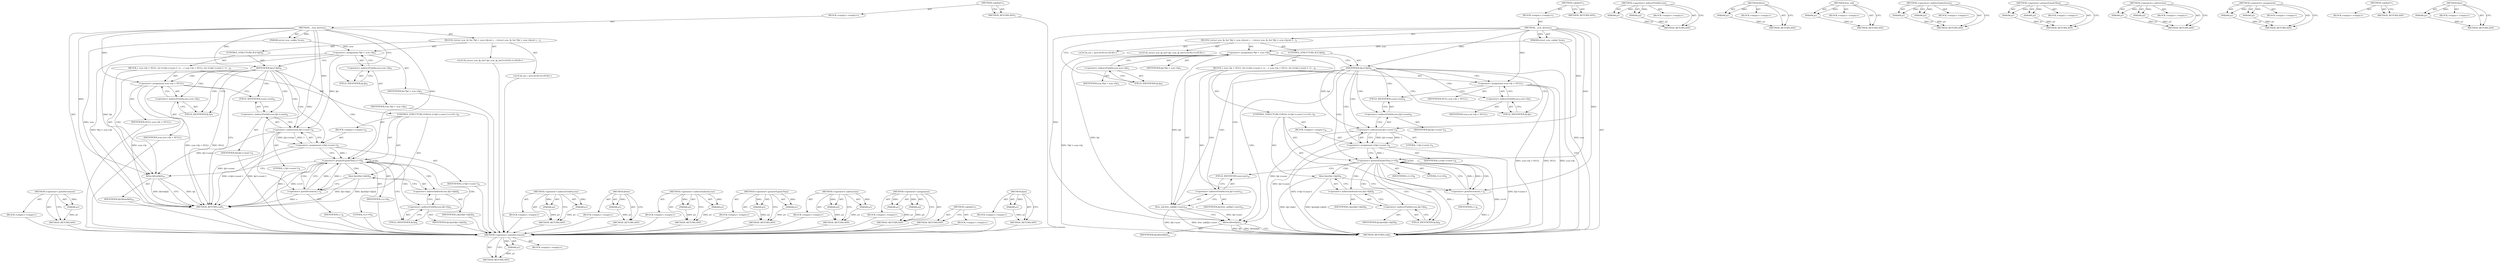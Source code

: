digraph "fput" {
vulnerable_89 [label=<(METHOD,&lt;operator&gt;.postDecrement)>];
vulnerable_90 [label=<(PARAM,p1)>];
vulnerable_91 [label=<(BLOCK,&lt;empty&gt;,&lt;empty&gt;)>];
vulnerable_92 [label=<(METHOD_RETURN,ANY)>];
vulnerable_6 [label=<(METHOD,&lt;global&gt;)<SUB>1</SUB>>];
vulnerable_7 [label=<(BLOCK,&lt;empty&gt;,&lt;empty&gt;)<SUB>1</SUB>>];
vulnerable_8 [label=<(METHOD,__scm_destroy)<SUB>1</SUB>>];
vulnerable_9 [label=<(PARAM,struct scm_cookie *scm)<SUB>1</SUB>>];
vulnerable_10 [label=<(BLOCK,{
	struct scm_fp_list *fpl = scm-&gt;fp;
	int i;

...,{
	struct scm_fp_list *fpl = scm-&gt;fp;
	int i;

...)<SUB>2</SUB>>];
vulnerable_11 [label="<(LOCAL,struct scm_fp_list* fpl: scm_fp_list*)<SUB>3</SUB>>"];
vulnerable_12 [label=<(&lt;operator&gt;.assignment,*fpl = scm-&gt;fp)<SUB>3</SUB>>];
vulnerable_13 [label=<(IDENTIFIER,fpl,*fpl = scm-&gt;fp)<SUB>3</SUB>>];
vulnerable_14 [label=<(&lt;operator&gt;.indirectFieldAccess,scm-&gt;fp)<SUB>3</SUB>>];
vulnerable_15 [label=<(IDENTIFIER,scm,*fpl = scm-&gt;fp)<SUB>3</SUB>>];
vulnerable_16 [label=<(FIELD_IDENTIFIER,fp,fp)<SUB>3</SUB>>];
vulnerable_17 [label="<(LOCAL,int i: int)<SUB>4</SUB>>"];
vulnerable_18 [label=<(CONTROL_STRUCTURE,IF,if (fpl))<SUB>6</SUB>>];
vulnerable_19 [label=<(IDENTIFIER,fpl,if (fpl))<SUB>6</SUB>>];
vulnerable_20 [label=<(BLOCK,{
 		scm-&gt;fp = NULL;
 		for (i=fpl-&gt;count-1; i&gt;...,{
 		scm-&gt;fp = NULL;
 		for (i=fpl-&gt;count-1; i&gt;...)<SUB>6</SUB>>];
vulnerable_21 [label=<(&lt;operator&gt;.assignment,scm-&gt;fp = NULL)<SUB>7</SUB>>];
vulnerable_22 [label=<(&lt;operator&gt;.indirectFieldAccess,scm-&gt;fp)<SUB>7</SUB>>];
vulnerable_23 [label=<(IDENTIFIER,scm,scm-&gt;fp = NULL)<SUB>7</SUB>>];
vulnerable_24 [label=<(FIELD_IDENTIFIER,fp,fp)<SUB>7</SUB>>];
vulnerable_25 [label=<(IDENTIFIER,NULL,scm-&gt;fp = NULL)<SUB>7</SUB>>];
vulnerable_26 [label=<(CONTROL_STRUCTURE,FOR,for (i=fpl-&gt;count-1;i&gt;=0;i--))<SUB>8</SUB>>];
vulnerable_27 [label=<(BLOCK,&lt;empty&gt;,&lt;empty&gt;)<SUB>8</SUB>>];
vulnerable_28 [label=<(&lt;operator&gt;.assignment,i=fpl-&gt;count-1)<SUB>8</SUB>>];
vulnerable_29 [label=<(IDENTIFIER,i,i=fpl-&gt;count-1)<SUB>8</SUB>>];
vulnerable_30 [label=<(&lt;operator&gt;.subtraction,fpl-&gt;count-1)<SUB>8</SUB>>];
vulnerable_31 [label=<(&lt;operator&gt;.indirectFieldAccess,fpl-&gt;count)<SUB>8</SUB>>];
vulnerable_32 [label=<(IDENTIFIER,fpl,fpl-&gt;count-1)<SUB>8</SUB>>];
vulnerable_33 [label=<(FIELD_IDENTIFIER,count,count)<SUB>8</SUB>>];
vulnerable_34 [label=<(LITERAL,1,fpl-&gt;count-1)<SUB>8</SUB>>];
vulnerable_35 [label=<(&lt;operator&gt;.greaterEqualsThan,i&gt;=0)<SUB>8</SUB>>];
vulnerable_36 [label=<(IDENTIFIER,i,i&gt;=0)<SUB>8</SUB>>];
vulnerable_37 [label=<(LITERAL,0,i&gt;=0)<SUB>8</SUB>>];
vulnerable_38 [label=<(&lt;operator&gt;.postDecrement,i--)<SUB>8</SUB>>];
vulnerable_39 [label=<(IDENTIFIER,i,i--)<SUB>8</SUB>>];
vulnerable_40 [label=<(fput,fput(fpl-&gt;fp[i]))<SUB>9</SUB>>];
vulnerable_41 [label=<(&lt;operator&gt;.indirectIndexAccess,fpl-&gt;fp[i])<SUB>9</SUB>>];
vulnerable_42 [label=<(&lt;operator&gt;.indirectFieldAccess,fpl-&gt;fp)<SUB>9</SUB>>];
vulnerable_43 [label=<(IDENTIFIER,fpl,fput(fpl-&gt;fp[i]))<SUB>9</SUB>>];
vulnerable_44 [label=<(FIELD_IDENTIFIER,fp,fp)<SUB>9</SUB>>];
vulnerable_45 [label=<(IDENTIFIER,i,fput(fpl-&gt;fp[i]))<SUB>9</SUB>>];
vulnerable_46 [label=<(kfree,kfree(fpl))<SUB>10</SUB>>];
vulnerable_47 [label=<(IDENTIFIER,fpl,kfree(fpl))<SUB>10</SUB>>];
vulnerable_48 [label=<(METHOD_RETURN,void)<SUB>1</SUB>>];
vulnerable_50 [label=<(METHOD_RETURN,ANY)<SUB>1</SUB>>];
vulnerable_74 [label=<(METHOD,&lt;operator&gt;.indirectFieldAccess)>];
vulnerable_75 [label=<(PARAM,p1)>];
vulnerable_76 [label=<(PARAM,p2)>];
vulnerable_77 [label=<(BLOCK,&lt;empty&gt;,&lt;empty&gt;)>];
vulnerable_78 [label=<(METHOD_RETURN,ANY)>];
vulnerable_102 [label=<(METHOD,kfree)>];
vulnerable_103 [label=<(PARAM,p1)>];
vulnerable_104 [label=<(BLOCK,&lt;empty&gt;,&lt;empty&gt;)>];
vulnerable_105 [label=<(METHOD_RETURN,ANY)>];
vulnerable_97 [label=<(METHOD,&lt;operator&gt;.indirectIndexAccess)>];
vulnerable_98 [label=<(PARAM,p1)>];
vulnerable_99 [label=<(PARAM,p2)>];
vulnerable_100 [label=<(BLOCK,&lt;empty&gt;,&lt;empty&gt;)>];
vulnerable_101 [label=<(METHOD_RETURN,ANY)>];
vulnerable_84 [label=<(METHOD,&lt;operator&gt;.greaterEqualsThan)>];
vulnerable_85 [label=<(PARAM,p1)>];
vulnerable_86 [label=<(PARAM,p2)>];
vulnerable_87 [label=<(BLOCK,&lt;empty&gt;,&lt;empty&gt;)>];
vulnerable_88 [label=<(METHOD_RETURN,ANY)>];
vulnerable_79 [label=<(METHOD,&lt;operator&gt;.subtraction)>];
vulnerable_80 [label=<(PARAM,p1)>];
vulnerable_81 [label=<(PARAM,p2)>];
vulnerable_82 [label=<(BLOCK,&lt;empty&gt;,&lt;empty&gt;)>];
vulnerable_83 [label=<(METHOD_RETURN,ANY)>];
vulnerable_69 [label=<(METHOD,&lt;operator&gt;.assignment)>];
vulnerable_70 [label=<(PARAM,p1)>];
vulnerable_71 [label=<(PARAM,p2)>];
vulnerable_72 [label=<(BLOCK,&lt;empty&gt;,&lt;empty&gt;)>];
vulnerable_73 [label=<(METHOD_RETURN,ANY)>];
vulnerable_63 [label=<(METHOD,&lt;global&gt;)<SUB>1</SUB>>];
vulnerable_64 [label=<(BLOCK,&lt;empty&gt;,&lt;empty&gt;)>];
vulnerable_65 [label=<(METHOD_RETURN,ANY)>];
vulnerable_93 [label=<(METHOD,fput)>];
vulnerable_94 [label=<(PARAM,p1)>];
vulnerable_95 [label=<(BLOCK,&lt;empty&gt;,&lt;empty&gt;)>];
vulnerable_96 [label=<(METHOD_RETURN,ANY)>];
fixed_93 [label=<(METHOD,&lt;operator&gt;.postDecrement)>];
fixed_94 [label=<(PARAM,p1)>];
fixed_95 [label=<(BLOCK,&lt;empty&gt;,&lt;empty&gt;)>];
fixed_96 [label=<(METHOD_RETURN,ANY)>];
fixed_6 [label=<(METHOD,&lt;global&gt;)<SUB>1</SUB>>];
fixed_7 [label=<(BLOCK,&lt;empty&gt;,&lt;empty&gt;)<SUB>1</SUB>>];
fixed_8 [label=<(METHOD,__scm_destroy)<SUB>1</SUB>>];
fixed_9 [label=<(PARAM,struct scm_cookie *scm)<SUB>1</SUB>>];
fixed_10 [label=<(BLOCK,{
	struct scm_fp_list *fpl = scm-&gt;fp;
	int i;

...,{
	struct scm_fp_list *fpl = scm-&gt;fp;
	int i;

...)<SUB>2</SUB>>];
fixed_11 [label="<(LOCAL,struct scm_fp_list* fpl: scm_fp_list*)<SUB>3</SUB>>"];
fixed_12 [label=<(&lt;operator&gt;.assignment,*fpl = scm-&gt;fp)<SUB>3</SUB>>];
fixed_13 [label=<(IDENTIFIER,fpl,*fpl = scm-&gt;fp)<SUB>3</SUB>>];
fixed_14 [label=<(&lt;operator&gt;.indirectFieldAccess,scm-&gt;fp)<SUB>3</SUB>>];
fixed_15 [label=<(IDENTIFIER,scm,*fpl = scm-&gt;fp)<SUB>3</SUB>>];
fixed_16 [label=<(FIELD_IDENTIFIER,fp,fp)<SUB>3</SUB>>];
fixed_17 [label="<(LOCAL,int i: int)<SUB>4</SUB>>"];
fixed_18 [label=<(CONTROL_STRUCTURE,IF,if (fpl))<SUB>6</SUB>>];
fixed_19 [label=<(IDENTIFIER,fpl,if (fpl))<SUB>6</SUB>>];
fixed_20 [label=<(BLOCK,{
 		scm-&gt;fp = NULL;
 		for (i=fpl-&gt;count-1; i&gt;...,{
 		scm-&gt;fp = NULL;
 		for (i=fpl-&gt;count-1; i&gt;...)<SUB>6</SUB>>];
fixed_21 [label=<(&lt;operator&gt;.assignment,scm-&gt;fp = NULL)<SUB>7</SUB>>];
fixed_22 [label=<(&lt;operator&gt;.indirectFieldAccess,scm-&gt;fp)<SUB>7</SUB>>];
fixed_23 [label=<(IDENTIFIER,scm,scm-&gt;fp = NULL)<SUB>7</SUB>>];
fixed_24 [label=<(FIELD_IDENTIFIER,fp,fp)<SUB>7</SUB>>];
fixed_25 [label=<(IDENTIFIER,NULL,scm-&gt;fp = NULL)<SUB>7</SUB>>];
fixed_26 [label=<(CONTROL_STRUCTURE,FOR,for (i=fpl-&gt;count-1;i&gt;=0;i--))<SUB>8</SUB>>];
fixed_27 [label=<(BLOCK,&lt;empty&gt;,&lt;empty&gt;)<SUB>8</SUB>>];
fixed_28 [label=<(&lt;operator&gt;.assignment,i=fpl-&gt;count-1)<SUB>8</SUB>>];
fixed_29 [label=<(IDENTIFIER,i,i=fpl-&gt;count-1)<SUB>8</SUB>>];
fixed_30 [label=<(&lt;operator&gt;.subtraction,fpl-&gt;count-1)<SUB>8</SUB>>];
fixed_31 [label=<(&lt;operator&gt;.indirectFieldAccess,fpl-&gt;count)<SUB>8</SUB>>];
fixed_32 [label=<(IDENTIFIER,fpl,fpl-&gt;count-1)<SUB>8</SUB>>];
fixed_33 [label=<(FIELD_IDENTIFIER,count,count)<SUB>8</SUB>>];
fixed_34 [label=<(LITERAL,1,fpl-&gt;count-1)<SUB>8</SUB>>];
fixed_35 [label=<(&lt;operator&gt;.greaterEqualsThan,i&gt;=0)<SUB>8</SUB>>];
fixed_36 [label=<(IDENTIFIER,i,i&gt;=0)<SUB>8</SUB>>];
fixed_37 [label=<(LITERAL,0,i&gt;=0)<SUB>8</SUB>>];
fixed_38 [label=<(&lt;operator&gt;.postDecrement,i--)<SUB>8</SUB>>];
fixed_39 [label=<(IDENTIFIER,i,i--)<SUB>8</SUB>>];
fixed_40 [label=<(fput,fput(fpl-&gt;fp[i]))<SUB>9</SUB>>];
fixed_41 [label=<(&lt;operator&gt;.indirectIndexAccess,fpl-&gt;fp[i])<SUB>9</SUB>>];
fixed_42 [label=<(&lt;operator&gt;.indirectFieldAccess,fpl-&gt;fp)<SUB>9</SUB>>];
fixed_43 [label=<(IDENTIFIER,fpl,fput(fpl-&gt;fp[i]))<SUB>9</SUB>>];
fixed_44 [label=<(FIELD_IDENTIFIER,fp,fp)<SUB>9</SUB>>];
fixed_45 [label=<(IDENTIFIER,i,fput(fpl-&gt;fp[i]))<SUB>9</SUB>>];
fixed_46 [label=<(free_uid,free_uid(fpl-&gt;user))<SUB>10</SUB>>];
fixed_47 [label=<(&lt;operator&gt;.indirectFieldAccess,fpl-&gt;user)<SUB>10</SUB>>];
fixed_48 [label=<(IDENTIFIER,fpl,free_uid(fpl-&gt;user))<SUB>10</SUB>>];
fixed_49 [label=<(FIELD_IDENTIFIER,user,user)<SUB>10</SUB>>];
fixed_50 [label=<(kfree,kfree(fpl))<SUB>11</SUB>>];
fixed_51 [label=<(IDENTIFIER,fpl,kfree(fpl))<SUB>11</SUB>>];
fixed_52 [label=<(METHOD_RETURN,void)<SUB>1</SUB>>];
fixed_54 [label=<(METHOD_RETURN,ANY)<SUB>1</SUB>>];
fixed_78 [label=<(METHOD,&lt;operator&gt;.indirectFieldAccess)>];
fixed_79 [label=<(PARAM,p1)>];
fixed_80 [label=<(PARAM,p2)>];
fixed_81 [label=<(BLOCK,&lt;empty&gt;,&lt;empty&gt;)>];
fixed_82 [label=<(METHOD_RETURN,ANY)>];
fixed_110 [label=<(METHOD,kfree)>];
fixed_111 [label=<(PARAM,p1)>];
fixed_112 [label=<(BLOCK,&lt;empty&gt;,&lt;empty&gt;)>];
fixed_113 [label=<(METHOD_RETURN,ANY)>];
fixed_106 [label=<(METHOD,free_uid)>];
fixed_107 [label=<(PARAM,p1)>];
fixed_108 [label=<(BLOCK,&lt;empty&gt;,&lt;empty&gt;)>];
fixed_109 [label=<(METHOD_RETURN,ANY)>];
fixed_101 [label=<(METHOD,&lt;operator&gt;.indirectIndexAccess)>];
fixed_102 [label=<(PARAM,p1)>];
fixed_103 [label=<(PARAM,p2)>];
fixed_104 [label=<(BLOCK,&lt;empty&gt;,&lt;empty&gt;)>];
fixed_105 [label=<(METHOD_RETURN,ANY)>];
fixed_88 [label=<(METHOD,&lt;operator&gt;.greaterEqualsThan)>];
fixed_89 [label=<(PARAM,p1)>];
fixed_90 [label=<(PARAM,p2)>];
fixed_91 [label=<(BLOCK,&lt;empty&gt;,&lt;empty&gt;)>];
fixed_92 [label=<(METHOD_RETURN,ANY)>];
fixed_83 [label=<(METHOD,&lt;operator&gt;.subtraction)>];
fixed_84 [label=<(PARAM,p1)>];
fixed_85 [label=<(PARAM,p2)>];
fixed_86 [label=<(BLOCK,&lt;empty&gt;,&lt;empty&gt;)>];
fixed_87 [label=<(METHOD_RETURN,ANY)>];
fixed_73 [label=<(METHOD,&lt;operator&gt;.assignment)>];
fixed_74 [label=<(PARAM,p1)>];
fixed_75 [label=<(PARAM,p2)>];
fixed_76 [label=<(BLOCK,&lt;empty&gt;,&lt;empty&gt;)>];
fixed_77 [label=<(METHOD_RETURN,ANY)>];
fixed_67 [label=<(METHOD,&lt;global&gt;)<SUB>1</SUB>>];
fixed_68 [label=<(BLOCK,&lt;empty&gt;,&lt;empty&gt;)>];
fixed_69 [label=<(METHOD_RETURN,ANY)>];
fixed_97 [label=<(METHOD,fput)>];
fixed_98 [label=<(PARAM,p1)>];
fixed_99 [label=<(BLOCK,&lt;empty&gt;,&lt;empty&gt;)>];
fixed_100 [label=<(METHOD_RETURN,ANY)>];
vulnerable_89 -> vulnerable_90  [key=0, label="AST: "];
vulnerable_89 -> vulnerable_90  [key=1, label="DDG: "];
vulnerable_89 -> vulnerable_91  [key=0, label="AST: "];
vulnerable_89 -> vulnerable_92  [key=0, label="AST: "];
vulnerable_89 -> vulnerable_92  [key=1, label="CFG: "];
vulnerable_90 -> vulnerable_92  [key=0, label="DDG: p1"];
vulnerable_91 -> fixed_93  [key=0];
vulnerable_92 -> fixed_93  [key=0];
vulnerable_6 -> vulnerable_7  [key=0, label="AST: "];
vulnerable_6 -> vulnerable_50  [key=0, label="AST: "];
vulnerable_6 -> vulnerable_50  [key=1, label="CFG: "];
vulnerable_7 -> vulnerable_8  [key=0, label="AST: "];
vulnerable_8 -> vulnerable_9  [key=0, label="AST: "];
vulnerable_8 -> vulnerable_9  [key=1, label="DDG: "];
vulnerable_8 -> vulnerable_10  [key=0, label="AST: "];
vulnerable_8 -> vulnerable_48  [key=0, label="AST: "];
vulnerable_8 -> vulnerable_16  [key=0, label="CFG: "];
vulnerable_8 -> vulnerable_19  [key=0, label="DDG: "];
vulnerable_8 -> vulnerable_21  [key=0, label="DDG: "];
vulnerable_8 -> vulnerable_46  [key=0, label="DDG: "];
vulnerable_8 -> vulnerable_35  [key=0, label="DDG: "];
vulnerable_8 -> vulnerable_38  [key=0, label="DDG: "];
vulnerable_8 -> vulnerable_30  [key=0, label="DDG: "];
vulnerable_9 -> vulnerable_48  [key=0, label="DDG: scm"];
vulnerable_9 -> vulnerable_12  [key=0, label="DDG: scm"];
vulnerable_10 -> vulnerable_11  [key=0, label="AST: "];
vulnerable_10 -> vulnerable_12  [key=0, label="AST: "];
vulnerable_10 -> vulnerable_17  [key=0, label="AST: "];
vulnerable_10 -> vulnerable_18  [key=0, label="AST: "];
vulnerable_11 -> fixed_93  [key=0];
vulnerable_12 -> vulnerable_13  [key=0, label="AST: "];
vulnerable_12 -> vulnerable_14  [key=0, label="AST: "];
vulnerable_12 -> vulnerable_19  [key=0, label="CFG: "];
vulnerable_12 -> vulnerable_48  [key=0, label="DDG: *fpl = scm-&gt;fp"];
vulnerable_12 -> vulnerable_46  [key=0, label="DDG: fpl"];
vulnerable_12 -> vulnerable_30  [key=0, label="DDG: fpl"];
vulnerable_13 -> fixed_93  [key=0];
vulnerable_14 -> vulnerable_15  [key=0, label="AST: "];
vulnerable_14 -> vulnerable_16  [key=0, label="AST: "];
vulnerable_14 -> vulnerable_12  [key=0, label="CFG: "];
vulnerable_15 -> fixed_93  [key=0];
vulnerable_16 -> vulnerable_14  [key=0, label="CFG: "];
vulnerable_17 -> fixed_93  [key=0];
vulnerable_18 -> vulnerable_19  [key=0, label="AST: "];
vulnerable_18 -> vulnerable_20  [key=0, label="AST: "];
vulnerable_19 -> vulnerable_48  [key=0, label="CFG: "];
vulnerable_19 -> vulnerable_24  [key=0, label="CFG: "];
vulnerable_19 -> vulnerable_24  [key=1, label="CDG: "];
vulnerable_19 -> vulnerable_30  [key=0, label="CDG: "];
vulnerable_19 -> vulnerable_21  [key=0, label="CDG: "];
vulnerable_19 -> vulnerable_33  [key=0, label="CDG: "];
vulnerable_19 -> vulnerable_28  [key=0, label="CDG: "];
vulnerable_19 -> vulnerable_46  [key=0, label="CDG: "];
vulnerable_19 -> vulnerable_22  [key=0, label="CDG: "];
vulnerable_19 -> vulnerable_35  [key=0, label="CDG: "];
vulnerable_19 -> vulnerable_31  [key=0, label="CDG: "];
vulnerable_20 -> vulnerable_21  [key=0, label="AST: "];
vulnerable_20 -> vulnerable_26  [key=0, label="AST: "];
vulnerable_20 -> vulnerable_46  [key=0, label="AST: "];
vulnerable_21 -> vulnerable_22  [key=0, label="AST: "];
vulnerable_21 -> vulnerable_25  [key=0, label="AST: "];
vulnerable_21 -> vulnerable_33  [key=0, label="CFG: "];
vulnerable_21 -> vulnerable_48  [key=0, label="DDG: scm-&gt;fp"];
vulnerable_21 -> vulnerable_48  [key=1, label="DDG: scm-&gt;fp = NULL"];
vulnerable_21 -> vulnerable_48  [key=2, label="DDG: NULL"];
vulnerable_22 -> vulnerable_23  [key=0, label="AST: "];
vulnerable_22 -> vulnerable_24  [key=0, label="AST: "];
vulnerable_22 -> vulnerable_21  [key=0, label="CFG: "];
vulnerable_23 -> fixed_93  [key=0];
vulnerable_24 -> vulnerable_22  [key=0, label="CFG: "];
vulnerable_25 -> fixed_93  [key=0];
vulnerable_26 -> vulnerable_27  [key=0, label="AST: "];
vulnerable_26 -> vulnerable_35  [key=0, label="AST: "];
vulnerable_26 -> vulnerable_38  [key=0, label="AST: "];
vulnerable_26 -> vulnerable_40  [key=0, label="AST: "];
vulnerable_27 -> vulnerable_28  [key=0, label="AST: "];
vulnerable_28 -> vulnerable_29  [key=0, label="AST: "];
vulnerable_28 -> vulnerable_30  [key=0, label="AST: "];
vulnerable_28 -> vulnerable_35  [key=0, label="CFG: "];
vulnerable_28 -> vulnerable_35  [key=1, label="DDG: i"];
vulnerable_28 -> vulnerable_48  [key=0, label="DDG: fpl-&gt;count-1"];
vulnerable_28 -> vulnerable_48  [key=1, label="DDG: i=fpl-&gt;count-1"];
vulnerable_29 -> fixed_93  [key=0];
vulnerable_30 -> vulnerable_31  [key=0, label="AST: "];
vulnerable_30 -> vulnerable_34  [key=0, label="AST: "];
vulnerable_30 -> vulnerable_28  [key=0, label="CFG: "];
vulnerable_30 -> vulnerable_28  [key=1, label="DDG: fpl-&gt;count"];
vulnerable_30 -> vulnerable_28  [key=2, label="DDG: 1"];
vulnerable_30 -> vulnerable_48  [key=0, label="DDG: fpl-&gt;count"];
vulnerable_30 -> vulnerable_46  [key=0, label="DDG: fpl-&gt;count"];
vulnerable_31 -> vulnerable_32  [key=0, label="AST: "];
vulnerable_31 -> vulnerable_33  [key=0, label="AST: "];
vulnerable_31 -> vulnerable_30  [key=0, label="CFG: "];
vulnerable_32 -> fixed_93  [key=0];
vulnerable_33 -> vulnerable_31  [key=0, label="CFG: "];
vulnerable_34 -> fixed_93  [key=0];
vulnerable_35 -> vulnerable_36  [key=0, label="AST: "];
vulnerable_35 -> vulnerable_37  [key=0, label="AST: "];
vulnerable_35 -> vulnerable_44  [key=0, label="CFG: "];
vulnerable_35 -> vulnerable_44  [key=1, label="CDG: "];
vulnerable_35 -> vulnerable_46  [key=0, label="CFG: "];
vulnerable_35 -> vulnerable_48  [key=0, label="DDG: i"];
vulnerable_35 -> vulnerable_48  [key=1, label="DDG: i&gt;=0"];
vulnerable_35 -> vulnerable_38  [key=0, label="DDG: i"];
vulnerable_35 -> vulnerable_38  [key=1, label="CDG: "];
vulnerable_35 -> vulnerable_42  [key=0, label="CDG: "];
vulnerable_35 -> vulnerable_41  [key=0, label="CDG: "];
vulnerable_35 -> vulnerable_40  [key=0, label="CDG: "];
vulnerable_35 -> vulnerable_35  [key=0, label="CDG: "];
vulnerable_36 -> fixed_93  [key=0];
vulnerable_37 -> fixed_93  [key=0];
vulnerable_38 -> vulnerable_39  [key=0, label="AST: "];
vulnerable_38 -> vulnerable_35  [key=0, label="CFG: "];
vulnerable_38 -> vulnerable_35  [key=1, label="DDG: i"];
vulnerable_38 -> vulnerable_48  [key=0, label="DDG: i--"];
vulnerable_39 -> fixed_93  [key=0];
vulnerable_40 -> vulnerable_41  [key=0, label="AST: "];
vulnerable_40 -> vulnerable_38  [key=0, label="CFG: "];
vulnerable_40 -> vulnerable_48  [key=0, label="DDG: fpl-&gt;fp[i]"];
vulnerable_40 -> vulnerable_48  [key=1, label="DDG: fput(fpl-&gt;fp[i])"];
vulnerable_41 -> vulnerable_42  [key=0, label="AST: "];
vulnerable_41 -> vulnerable_45  [key=0, label="AST: "];
vulnerable_41 -> vulnerable_40  [key=0, label="CFG: "];
vulnerable_42 -> vulnerable_43  [key=0, label="AST: "];
vulnerable_42 -> vulnerable_44  [key=0, label="AST: "];
vulnerable_42 -> vulnerable_41  [key=0, label="CFG: "];
vulnerable_43 -> fixed_93  [key=0];
vulnerable_44 -> vulnerable_42  [key=0, label="CFG: "];
vulnerable_45 -> fixed_93  [key=0];
vulnerable_46 -> vulnerable_47  [key=0, label="AST: "];
vulnerable_46 -> vulnerable_48  [key=0, label="CFG: "];
vulnerable_46 -> vulnerable_48  [key=1, label="DDG: fpl"];
vulnerable_46 -> vulnerable_48  [key=2, label="DDG: kfree(fpl)"];
vulnerable_47 -> fixed_93  [key=0];
vulnerable_48 -> fixed_93  [key=0];
vulnerable_50 -> fixed_93  [key=0];
vulnerable_74 -> vulnerable_75  [key=0, label="AST: "];
vulnerable_74 -> vulnerable_75  [key=1, label="DDG: "];
vulnerable_74 -> vulnerable_77  [key=0, label="AST: "];
vulnerable_74 -> vulnerable_76  [key=0, label="AST: "];
vulnerable_74 -> vulnerable_76  [key=1, label="DDG: "];
vulnerable_74 -> vulnerable_78  [key=0, label="AST: "];
vulnerable_74 -> vulnerable_78  [key=1, label="CFG: "];
vulnerable_75 -> vulnerable_78  [key=0, label="DDG: p1"];
vulnerable_76 -> vulnerable_78  [key=0, label="DDG: p2"];
vulnerable_77 -> fixed_93  [key=0];
vulnerable_78 -> fixed_93  [key=0];
vulnerable_102 -> vulnerable_103  [key=0, label="AST: "];
vulnerable_102 -> vulnerable_103  [key=1, label="DDG: "];
vulnerable_102 -> vulnerable_104  [key=0, label="AST: "];
vulnerable_102 -> vulnerable_105  [key=0, label="AST: "];
vulnerable_102 -> vulnerable_105  [key=1, label="CFG: "];
vulnerable_103 -> vulnerable_105  [key=0, label="DDG: p1"];
vulnerable_104 -> fixed_93  [key=0];
vulnerable_105 -> fixed_93  [key=0];
vulnerable_97 -> vulnerable_98  [key=0, label="AST: "];
vulnerable_97 -> vulnerable_98  [key=1, label="DDG: "];
vulnerable_97 -> vulnerable_100  [key=0, label="AST: "];
vulnerable_97 -> vulnerable_99  [key=0, label="AST: "];
vulnerable_97 -> vulnerable_99  [key=1, label="DDG: "];
vulnerable_97 -> vulnerable_101  [key=0, label="AST: "];
vulnerable_97 -> vulnerable_101  [key=1, label="CFG: "];
vulnerable_98 -> vulnerable_101  [key=0, label="DDG: p1"];
vulnerable_99 -> vulnerable_101  [key=0, label="DDG: p2"];
vulnerable_100 -> fixed_93  [key=0];
vulnerable_101 -> fixed_93  [key=0];
vulnerable_84 -> vulnerable_85  [key=0, label="AST: "];
vulnerable_84 -> vulnerable_85  [key=1, label="DDG: "];
vulnerable_84 -> vulnerable_87  [key=0, label="AST: "];
vulnerable_84 -> vulnerable_86  [key=0, label="AST: "];
vulnerable_84 -> vulnerable_86  [key=1, label="DDG: "];
vulnerable_84 -> vulnerable_88  [key=0, label="AST: "];
vulnerable_84 -> vulnerable_88  [key=1, label="CFG: "];
vulnerable_85 -> vulnerable_88  [key=0, label="DDG: p1"];
vulnerable_86 -> vulnerable_88  [key=0, label="DDG: p2"];
vulnerable_87 -> fixed_93  [key=0];
vulnerable_88 -> fixed_93  [key=0];
vulnerable_79 -> vulnerable_80  [key=0, label="AST: "];
vulnerable_79 -> vulnerable_80  [key=1, label="DDG: "];
vulnerable_79 -> vulnerable_82  [key=0, label="AST: "];
vulnerable_79 -> vulnerable_81  [key=0, label="AST: "];
vulnerable_79 -> vulnerable_81  [key=1, label="DDG: "];
vulnerable_79 -> vulnerable_83  [key=0, label="AST: "];
vulnerable_79 -> vulnerable_83  [key=1, label="CFG: "];
vulnerable_80 -> vulnerable_83  [key=0, label="DDG: p1"];
vulnerable_81 -> vulnerable_83  [key=0, label="DDG: p2"];
vulnerable_82 -> fixed_93  [key=0];
vulnerable_83 -> fixed_93  [key=0];
vulnerable_69 -> vulnerable_70  [key=0, label="AST: "];
vulnerable_69 -> vulnerable_70  [key=1, label="DDG: "];
vulnerable_69 -> vulnerable_72  [key=0, label="AST: "];
vulnerable_69 -> vulnerable_71  [key=0, label="AST: "];
vulnerable_69 -> vulnerable_71  [key=1, label="DDG: "];
vulnerable_69 -> vulnerable_73  [key=0, label="AST: "];
vulnerable_69 -> vulnerable_73  [key=1, label="CFG: "];
vulnerable_70 -> vulnerable_73  [key=0, label="DDG: p1"];
vulnerable_71 -> vulnerable_73  [key=0, label="DDG: p2"];
vulnerable_72 -> fixed_93  [key=0];
vulnerable_73 -> fixed_93  [key=0];
vulnerable_63 -> vulnerable_64  [key=0, label="AST: "];
vulnerable_63 -> vulnerable_65  [key=0, label="AST: "];
vulnerable_63 -> vulnerable_65  [key=1, label="CFG: "];
vulnerable_64 -> fixed_93  [key=0];
vulnerable_65 -> fixed_93  [key=0];
vulnerable_93 -> vulnerable_94  [key=0, label="AST: "];
vulnerable_93 -> vulnerable_94  [key=1, label="DDG: "];
vulnerable_93 -> vulnerable_95  [key=0, label="AST: "];
vulnerable_93 -> vulnerable_96  [key=0, label="AST: "];
vulnerable_93 -> vulnerable_96  [key=1, label="CFG: "];
vulnerable_94 -> vulnerable_96  [key=0, label="DDG: p1"];
vulnerable_95 -> fixed_93  [key=0];
vulnerable_96 -> fixed_93  [key=0];
fixed_93 -> fixed_94  [key=0, label="AST: "];
fixed_93 -> fixed_94  [key=1, label="DDG: "];
fixed_93 -> fixed_95  [key=0, label="AST: "];
fixed_93 -> fixed_96  [key=0, label="AST: "];
fixed_93 -> fixed_96  [key=1, label="CFG: "];
fixed_94 -> fixed_96  [key=0, label="DDG: p1"];
fixed_6 -> fixed_7  [key=0, label="AST: "];
fixed_6 -> fixed_54  [key=0, label="AST: "];
fixed_6 -> fixed_54  [key=1, label="CFG: "];
fixed_7 -> fixed_8  [key=0, label="AST: "];
fixed_8 -> fixed_9  [key=0, label="AST: "];
fixed_8 -> fixed_9  [key=1, label="DDG: "];
fixed_8 -> fixed_10  [key=0, label="AST: "];
fixed_8 -> fixed_52  [key=0, label="AST: "];
fixed_8 -> fixed_16  [key=0, label="CFG: "];
fixed_8 -> fixed_19  [key=0, label="DDG: "];
fixed_8 -> fixed_21  [key=0, label="DDG: "];
fixed_8 -> fixed_50  [key=0, label="DDG: "];
fixed_8 -> fixed_35  [key=0, label="DDG: "];
fixed_8 -> fixed_38  [key=0, label="DDG: "];
fixed_8 -> fixed_30  [key=0, label="DDG: "];
fixed_9 -> fixed_52  [key=0, label="DDG: scm"];
fixed_9 -> fixed_12  [key=0, label="DDG: scm"];
fixed_10 -> fixed_11  [key=0, label="AST: "];
fixed_10 -> fixed_12  [key=0, label="AST: "];
fixed_10 -> fixed_17  [key=0, label="AST: "];
fixed_10 -> fixed_18  [key=0, label="AST: "];
fixed_12 -> fixed_13  [key=0, label="AST: "];
fixed_12 -> fixed_14  [key=0, label="AST: "];
fixed_12 -> fixed_19  [key=0, label="CFG: "];
fixed_12 -> fixed_52  [key=0, label="DDG: *fpl = scm-&gt;fp"];
fixed_12 -> fixed_46  [key=0, label="DDG: fpl"];
fixed_12 -> fixed_50  [key=0, label="DDG: fpl"];
fixed_12 -> fixed_30  [key=0, label="DDG: fpl"];
fixed_14 -> fixed_15  [key=0, label="AST: "];
fixed_14 -> fixed_16  [key=0, label="AST: "];
fixed_14 -> fixed_12  [key=0, label="CFG: "];
fixed_16 -> fixed_14  [key=0, label="CFG: "];
fixed_18 -> fixed_19  [key=0, label="AST: "];
fixed_18 -> fixed_20  [key=0, label="AST: "];
fixed_19 -> fixed_52  [key=0, label="CFG: "];
fixed_19 -> fixed_24  [key=0, label="CFG: "];
fixed_19 -> fixed_24  [key=1, label="CDG: "];
fixed_19 -> fixed_47  [key=0, label="CDG: "];
fixed_19 -> fixed_30  [key=0, label="CDG: "];
fixed_19 -> fixed_21  [key=0, label="CDG: "];
fixed_19 -> fixed_49  [key=0, label="CDG: "];
fixed_19 -> fixed_33  [key=0, label="CDG: "];
fixed_19 -> fixed_28  [key=0, label="CDG: "];
fixed_19 -> fixed_46  [key=0, label="CDG: "];
fixed_19 -> fixed_22  [key=0, label="CDG: "];
fixed_19 -> fixed_50  [key=0, label="CDG: "];
fixed_19 -> fixed_35  [key=0, label="CDG: "];
fixed_19 -> fixed_31  [key=0, label="CDG: "];
fixed_20 -> fixed_21  [key=0, label="AST: "];
fixed_20 -> fixed_26  [key=0, label="AST: "];
fixed_20 -> fixed_46  [key=0, label="AST: "];
fixed_20 -> fixed_50  [key=0, label="AST: "];
fixed_21 -> fixed_22  [key=0, label="AST: "];
fixed_21 -> fixed_25  [key=0, label="AST: "];
fixed_21 -> fixed_33  [key=0, label="CFG: "];
fixed_21 -> fixed_52  [key=0, label="DDG: scm-&gt;fp"];
fixed_21 -> fixed_52  [key=1, label="DDG: scm-&gt;fp = NULL"];
fixed_21 -> fixed_52  [key=2, label="DDG: NULL"];
fixed_22 -> fixed_23  [key=0, label="AST: "];
fixed_22 -> fixed_24  [key=0, label="AST: "];
fixed_22 -> fixed_21  [key=0, label="CFG: "];
fixed_24 -> fixed_22  [key=0, label="CFG: "];
fixed_26 -> fixed_27  [key=0, label="AST: "];
fixed_26 -> fixed_35  [key=0, label="AST: "];
fixed_26 -> fixed_38  [key=0, label="AST: "];
fixed_26 -> fixed_40  [key=0, label="AST: "];
fixed_27 -> fixed_28  [key=0, label="AST: "];
fixed_28 -> fixed_29  [key=0, label="AST: "];
fixed_28 -> fixed_30  [key=0, label="AST: "];
fixed_28 -> fixed_35  [key=0, label="CFG: "];
fixed_28 -> fixed_35  [key=1, label="DDG: i"];
fixed_28 -> fixed_52  [key=0, label="DDG: fpl-&gt;count-1"];
fixed_28 -> fixed_52  [key=1, label="DDG: i=fpl-&gt;count-1"];
fixed_30 -> fixed_31  [key=0, label="AST: "];
fixed_30 -> fixed_34  [key=0, label="AST: "];
fixed_30 -> fixed_28  [key=0, label="CFG: "];
fixed_30 -> fixed_28  [key=1, label="DDG: fpl-&gt;count"];
fixed_30 -> fixed_28  [key=2, label="DDG: 1"];
fixed_30 -> fixed_52  [key=0, label="DDG: fpl-&gt;count"];
fixed_30 -> fixed_50  [key=0, label="DDG: fpl-&gt;count"];
fixed_31 -> fixed_32  [key=0, label="AST: "];
fixed_31 -> fixed_33  [key=0, label="AST: "];
fixed_31 -> fixed_30  [key=0, label="CFG: "];
fixed_33 -> fixed_31  [key=0, label="CFG: "];
fixed_35 -> fixed_36  [key=0, label="AST: "];
fixed_35 -> fixed_37  [key=0, label="AST: "];
fixed_35 -> fixed_44  [key=0, label="CFG: "];
fixed_35 -> fixed_44  [key=1, label="CDG: "];
fixed_35 -> fixed_49  [key=0, label="CFG: "];
fixed_35 -> fixed_52  [key=0, label="DDG: i"];
fixed_35 -> fixed_52  [key=1, label="DDG: i&gt;=0"];
fixed_35 -> fixed_38  [key=0, label="DDG: i"];
fixed_35 -> fixed_38  [key=1, label="CDG: "];
fixed_35 -> fixed_42  [key=0, label="CDG: "];
fixed_35 -> fixed_41  [key=0, label="CDG: "];
fixed_35 -> fixed_40  [key=0, label="CDG: "];
fixed_35 -> fixed_35  [key=0, label="CDG: "];
fixed_38 -> fixed_39  [key=0, label="AST: "];
fixed_38 -> fixed_35  [key=0, label="CFG: "];
fixed_38 -> fixed_35  [key=1, label="DDG: i"];
fixed_38 -> fixed_52  [key=0, label="DDG: i--"];
fixed_40 -> fixed_41  [key=0, label="AST: "];
fixed_40 -> fixed_38  [key=0, label="CFG: "];
fixed_40 -> fixed_52  [key=0, label="DDG: fpl-&gt;fp[i]"];
fixed_40 -> fixed_52  [key=1, label="DDG: fput(fpl-&gt;fp[i])"];
fixed_41 -> fixed_42  [key=0, label="AST: "];
fixed_41 -> fixed_45  [key=0, label="AST: "];
fixed_41 -> fixed_40  [key=0, label="CFG: "];
fixed_42 -> fixed_43  [key=0, label="AST: "];
fixed_42 -> fixed_44  [key=0, label="AST: "];
fixed_42 -> fixed_41  [key=0, label="CFG: "];
fixed_44 -> fixed_42  [key=0, label="CFG: "];
fixed_46 -> fixed_47  [key=0, label="AST: "];
fixed_46 -> fixed_50  [key=0, label="CFG: "];
fixed_46 -> fixed_50  [key=1, label="DDG: fpl-&gt;user"];
fixed_46 -> fixed_52  [key=0, label="DDG: fpl-&gt;user"];
fixed_46 -> fixed_52  [key=1, label="DDG: free_uid(fpl-&gt;user)"];
fixed_47 -> fixed_48  [key=0, label="AST: "];
fixed_47 -> fixed_49  [key=0, label="AST: "];
fixed_47 -> fixed_46  [key=0, label="CFG: "];
fixed_49 -> fixed_47  [key=0, label="CFG: "];
fixed_50 -> fixed_51  [key=0, label="AST: "];
fixed_50 -> fixed_52  [key=0, label="CFG: "];
fixed_50 -> fixed_52  [key=1, label="DDG: fpl"];
fixed_50 -> fixed_52  [key=2, label="DDG: kfree(fpl)"];
fixed_78 -> fixed_79  [key=0, label="AST: "];
fixed_78 -> fixed_79  [key=1, label="DDG: "];
fixed_78 -> fixed_81  [key=0, label="AST: "];
fixed_78 -> fixed_80  [key=0, label="AST: "];
fixed_78 -> fixed_80  [key=1, label="DDG: "];
fixed_78 -> fixed_82  [key=0, label="AST: "];
fixed_78 -> fixed_82  [key=1, label="CFG: "];
fixed_79 -> fixed_82  [key=0, label="DDG: p1"];
fixed_80 -> fixed_82  [key=0, label="DDG: p2"];
fixed_110 -> fixed_111  [key=0, label="AST: "];
fixed_110 -> fixed_111  [key=1, label="DDG: "];
fixed_110 -> fixed_112  [key=0, label="AST: "];
fixed_110 -> fixed_113  [key=0, label="AST: "];
fixed_110 -> fixed_113  [key=1, label="CFG: "];
fixed_111 -> fixed_113  [key=0, label="DDG: p1"];
fixed_106 -> fixed_107  [key=0, label="AST: "];
fixed_106 -> fixed_107  [key=1, label="DDG: "];
fixed_106 -> fixed_108  [key=0, label="AST: "];
fixed_106 -> fixed_109  [key=0, label="AST: "];
fixed_106 -> fixed_109  [key=1, label="CFG: "];
fixed_107 -> fixed_109  [key=0, label="DDG: p1"];
fixed_101 -> fixed_102  [key=0, label="AST: "];
fixed_101 -> fixed_102  [key=1, label="DDG: "];
fixed_101 -> fixed_104  [key=0, label="AST: "];
fixed_101 -> fixed_103  [key=0, label="AST: "];
fixed_101 -> fixed_103  [key=1, label="DDG: "];
fixed_101 -> fixed_105  [key=0, label="AST: "];
fixed_101 -> fixed_105  [key=1, label="CFG: "];
fixed_102 -> fixed_105  [key=0, label="DDG: p1"];
fixed_103 -> fixed_105  [key=0, label="DDG: p2"];
fixed_88 -> fixed_89  [key=0, label="AST: "];
fixed_88 -> fixed_89  [key=1, label="DDG: "];
fixed_88 -> fixed_91  [key=0, label="AST: "];
fixed_88 -> fixed_90  [key=0, label="AST: "];
fixed_88 -> fixed_90  [key=1, label="DDG: "];
fixed_88 -> fixed_92  [key=0, label="AST: "];
fixed_88 -> fixed_92  [key=1, label="CFG: "];
fixed_89 -> fixed_92  [key=0, label="DDG: p1"];
fixed_90 -> fixed_92  [key=0, label="DDG: p2"];
fixed_83 -> fixed_84  [key=0, label="AST: "];
fixed_83 -> fixed_84  [key=1, label="DDG: "];
fixed_83 -> fixed_86  [key=0, label="AST: "];
fixed_83 -> fixed_85  [key=0, label="AST: "];
fixed_83 -> fixed_85  [key=1, label="DDG: "];
fixed_83 -> fixed_87  [key=0, label="AST: "];
fixed_83 -> fixed_87  [key=1, label="CFG: "];
fixed_84 -> fixed_87  [key=0, label="DDG: p1"];
fixed_85 -> fixed_87  [key=0, label="DDG: p2"];
fixed_73 -> fixed_74  [key=0, label="AST: "];
fixed_73 -> fixed_74  [key=1, label="DDG: "];
fixed_73 -> fixed_76  [key=0, label="AST: "];
fixed_73 -> fixed_75  [key=0, label="AST: "];
fixed_73 -> fixed_75  [key=1, label="DDG: "];
fixed_73 -> fixed_77  [key=0, label="AST: "];
fixed_73 -> fixed_77  [key=1, label="CFG: "];
fixed_74 -> fixed_77  [key=0, label="DDG: p1"];
fixed_75 -> fixed_77  [key=0, label="DDG: p2"];
fixed_67 -> fixed_68  [key=0, label="AST: "];
fixed_67 -> fixed_69  [key=0, label="AST: "];
fixed_67 -> fixed_69  [key=1, label="CFG: "];
fixed_97 -> fixed_98  [key=0, label="AST: "];
fixed_97 -> fixed_98  [key=1, label="DDG: "];
fixed_97 -> fixed_99  [key=0, label="AST: "];
fixed_97 -> fixed_100  [key=0, label="AST: "];
fixed_97 -> fixed_100  [key=1, label="CFG: "];
fixed_98 -> fixed_100  [key=0, label="DDG: p1"];
}
